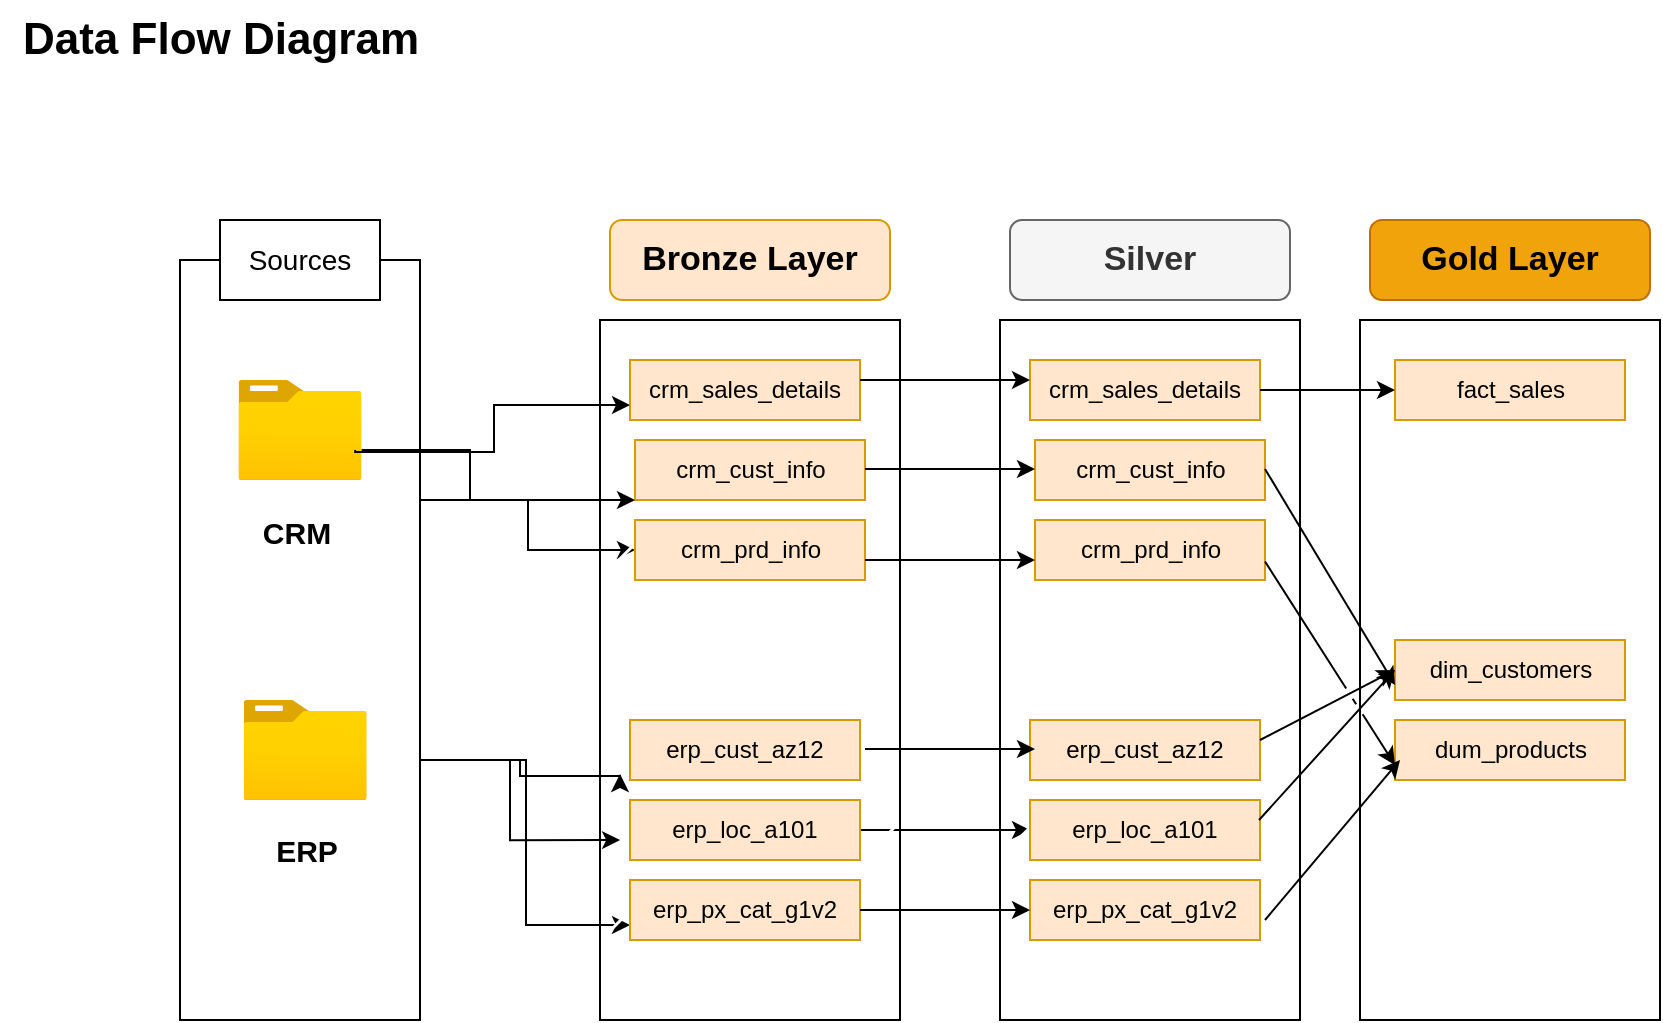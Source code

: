 <mxfile version="28.0.6">
  <diagram name="Page-1" id="2FesbV6zEZ9_qCbm1HIv">
    <mxGraphModel dx="1862" dy="611" grid="1" gridSize="10" guides="1" tooltips="1" connect="1" arrows="1" fold="1" page="1" pageScale="1" pageWidth="850" pageHeight="1100" math="0" shadow="0">
      <root>
        <mxCell id="0" />
        <mxCell id="1" parent="0" />
        <mxCell id="LJEOGwXwT4UPgSvLx7i_-30" value="" style="edgeStyle=orthogonalEdgeStyle;rounded=0;orthogonalLoop=1;jettySize=auto;html=1;" parent="1" source="LJEOGwXwT4UPgSvLx7i_-1" target="LJEOGwXwT4UPgSvLx7i_-14" edge="1">
          <mxGeometry relative="1" as="geometry">
            <Array as="points">
              <mxPoint x="154" y="250" />
              <mxPoint x="154" y="275" />
            </Array>
          </mxGeometry>
        </mxCell>
        <mxCell id="LJEOGwXwT4UPgSvLx7i_-34" style="edgeStyle=orthogonalEdgeStyle;rounded=0;orthogonalLoop=1;jettySize=auto;html=1;entryX=0;entryY=0.75;entryDx=0;entryDy=0;" parent="1" source="LJEOGwXwT4UPgSvLx7i_-1" target="LJEOGwXwT4UPgSvLx7i_-17" edge="1">
          <mxGeometry relative="1" as="geometry">
            <Array as="points">
              <mxPoint x="153" y="380" />
              <mxPoint x="153" y="463" />
            </Array>
          </mxGeometry>
        </mxCell>
        <mxCell id="LJEOGwXwT4UPgSvLx7i_-1" value="" style="rounded=0;whiteSpace=wrap;html=1;" parent="1" vertex="1">
          <mxGeometry x="-20" y="130" width="120" height="380" as="geometry" />
        </mxCell>
        <mxCell id="LJEOGwXwT4UPgSvLx7i_-2" value="&lt;font style=&quot;font-size: 14px;&quot;&gt;Sources&lt;/font&gt;" style="rounded=0;whiteSpace=wrap;html=1;" parent="1" vertex="1">
          <mxGeometry y="110" width="80" height="40" as="geometry" />
        </mxCell>
        <mxCell id="LJEOGwXwT4UPgSvLx7i_-3" value="&lt;b&gt;&lt;font style=&quot;font-size: 22px;&quot;&gt;Data Flow Diagram&lt;/font&gt;&lt;/b&gt;" style="text;html=1;align=center;verticalAlign=middle;resizable=0;points=[];autosize=1;strokeColor=none;fillColor=none;" parent="1" vertex="1">
          <mxGeometry x="-110" width="220" height="40" as="geometry" />
        </mxCell>
        <mxCell id="LJEOGwXwT4UPgSvLx7i_-4" value="" style="image;aspect=fixed;html=1;points=[];align=center;fontSize=12;image=img/lib/azure2/general/Folder_Blank.svg;" parent="1" vertex="1">
          <mxGeometry x="9.19" y="190" width="61.61" height="50" as="geometry" />
        </mxCell>
        <mxCell id="LJEOGwXwT4UPgSvLx7i_-5" value="CRM&lt;div&gt;&lt;br&gt;&lt;/div&gt;" style="text;html=1;align=center;verticalAlign=middle;resizable=0;points=[];autosize=1;strokeColor=none;fillColor=none;fontStyle=1;fontSize=15;" parent="1" vertex="1">
          <mxGeometry x="7.58" y="250" width="60" height="50" as="geometry" />
        </mxCell>
        <mxCell id="LJEOGwXwT4UPgSvLx7i_-6" value="" style="image;aspect=fixed;html=1;points=[];align=center;fontSize=12;image=img/lib/azure2/general/Folder_Blank.svg;" parent="1" vertex="1">
          <mxGeometry x="11.77" y="350" width="61.61" height="50" as="geometry" />
        </mxCell>
        <mxCell id="LJEOGwXwT4UPgSvLx7i_-7" value="ERP" style="text;html=1;align=center;verticalAlign=middle;resizable=0;points=[];autosize=1;strokeColor=none;fillColor=none;fontStyle=1;fontSize=15;" parent="1" vertex="1">
          <mxGeometry x="17.58" y="410" width="50" height="30" as="geometry" />
        </mxCell>
        <mxCell id="DKBNGF3UreLML3iBEVb3-19" style="edgeStyle=orthogonalEdgeStyle;rounded=0;orthogonalLoop=1;jettySize=auto;html=1;" parent="1" source="LJEOGwXwT4UPgSvLx7i_-16" target="DKBNGF3UreLML3iBEVb3-13" edge="1">
          <mxGeometry relative="1" as="geometry" />
        </mxCell>
        <mxCell id="LJEOGwXwT4UPgSvLx7i_-8" value="" style="rounded=0;whiteSpace=wrap;html=1;fillStyle=hatch;" parent="1" vertex="1">
          <mxGeometry x="190" y="160" width="150" height="350" as="geometry" />
        </mxCell>
        <mxCell id="LJEOGwXwT4UPgSvLx7i_-10" value="&lt;b&gt;&lt;font style=&quot;font-size: 17px;&quot;&gt;Bronze Layer&lt;/font&gt;&lt;/b&gt;" style="rounded=1;whiteSpace=wrap;html=1;fillColor=#ffe6cc;strokeColor=#d79b00;" parent="1" vertex="1">
          <mxGeometry x="195" y="110" width="140" height="40" as="geometry" />
        </mxCell>
        <mxCell id="LJEOGwXwT4UPgSvLx7i_-11" value="crm_sales_details" style="rounded=0;whiteSpace=wrap;html=1;fillColor=#ffe6cc;strokeColor=#d79b00;" parent="1" vertex="1">
          <mxGeometry x="205" y="180" width="115" height="30" as="geometry" />
        </mxCell>
        <mxCell id="LJEOGwXwT4UPgSvLx7i_-13" value="crm_cust_info" style="rounded=0;whiteSpace=wrap;html=1;fillColor=#ffe6cc;strokeColor=#d79b00;" parent="1" vertex="1">
          <mxGeometry x="207.5" y="220" width="115" height="30" as="geometry" />
        </mxCell>
        <mxCell id="LJEOGwXwT4UPgSvLx7i_-14" value="crm_prd_info" style="rounded=0;whiteSpace=wrap;html=1;fillColor=#ffe6cc;strokeColor=#d79b00;" parent="1" vertex="1">
          <mxGeometry x="207.5" y="260" width="115" height="30" as="geometry" />
        </mxCell>
        <mxCell id="LJEOGwXwT4UPgSvLx7i_-15" value="erp_cust_az12" style="rounded=0;whiteSpace=wrap;html=1;fillColor=#ffe6cc;strokeColor=#d79b00;" parent="1" vertex="1">
          <mxGeometry x="205" y="360" width="115" height="30" as="geometry" />
        </mxCell>
        <mxCell id="LJEOGwXwT4UPgSvLx7i_-16" value="erp_loc_a101" style="rounded=0;whiteSpace=wrap;html=1;fillColor=#ffe6cc;strokeColor=#d79b00;" parent="1" vertex="1">
          <mxGeometry x="205" y="400" width="115" height="30" as="geometry" />
        </mxCell>
        <mxCell id="LJEOGwXwT4UPgSvLx7i_-17" value="erp_px_cat_g1v2" style="rounded=0;whiteSpace=wrap;html=1;fillColor=#ffe6cc;strokeColor=#d79b00;" parent="1" vertex="1">
          <mxGeometry x="205" y="440" width="115" height="30" as="geometry" />
        </mxCell>
        <mxCell id="LJEOGwXwT4UPgSvLx7i_-27" value="" style="edgeStyle=orthogonalEdgeStyle;rounded=0;orthogonalLoop=1;jettySize=auto;html=1;entryX=0;entryY=0.75;entryDx=0;entryDy=0;" parent="1" target="LJEOGwXwT4UPgSvLx7i_-11" edge="1">
          <mxGeometry relative="1" as="geometry">
            <mxPoint x="67.58" y="225" as="sourcePoint" />
            <mxPoint x="175.58" y="180" as="targetPoint" />
            <Array as="points">
              <mxPoint x="137" y="226" />
              <mxPoint x="137" y="203" />
            </Array>
          </mxGeometry>
        </mxCell>
        <mxCell id="LJEOGwXwT4UPgSvLx7i_-31" value="" style="edgeStyle=orthogonalEdgeStyle;rounded=0;orthogonalLoop=1;jettySize=auto;html=1;entryX=0;entryY=1;entryDx=0;entryDy=0;" parent="1" target="LJEOGwXwT4UPgSvLx7i_-13" edge="1">
          <mxGeometry relative="1" as="geometry">
            <mxPoint x="70.8" y="225" as="sourcePoint" />
            <mxPoint x="178.8" y="250" as="targetPoint" />
            <Array as="points">
              <mxPoint x="125" y="225" />
              <mxPoint x="125" y="250" />
            </Array>
          </mxGeometry>
        </mxCell>
        <mxCell id="LJEOGwXwT4UPgSvLx7i_-33" style="edgeStyle=orthogonalEdgeStyle;rounded=0;orthogonalLoop=1;jettySize=auto;html=1;entryX=0.067;entryY=0.743;entryDx=0;entryDy=0;entryPerimeter=0;" parent="1" source="LJEOGwXwT4UPgSvLx7i_-1" target="LJEOGwXwT4UPgSvLx7i_-8" edge="1">
          <mxGeometry relative="1" as="geometry">
            <Array as="points">
              <mxPoint x="145" y="380" />
              <mxPoint x="145" y="420" />
            </Array>
          </mxGeometry>
        </mxCell>
        <mxCell id="LJEOGwXwT4UPgSvLx7i_-35" style="edgeStyle=orthogonalEdgeStyle;rounded=0;orthogonalLoop=1;jettySize=auto;html=1;" parent="1" source="LJEOGwXwT4UPgSvLx7i_-1" edge="1">
          <mxGeometry relative="1" as="geometry">
            <mxPoint x="200" y="387" as="targetPoint" />
            <Array as="points">
              <mxPoint x="150" y="380" />
              <mxPoint x="150" y="388" />
              <mxPoint x="200" y="388" />
            </Array>
          </mxGeometry>
        </mxCell>
        <mxCell id="DKBNGF3UreLML3iBEVb3-7" value="" style="rounded=0;whiteSpace=wrap;html=1;fillStyle=hatch;" parent="1" vertex="1">
          <mxGeometry x="390" y="160" width="150" height="350" as="geometry" />
        </mxCell>
        <mxCell id="DKBNGF3UreLML3iBEVb3-8" value="&lt;b&gt;&lt;font style=&quot;font-size: 17px;&quot;&gt;Silver&lt;/font&gt;&lt;/b&gt;" style="rounded=1;whiteSpace=wrap;html=1;fillColor=#f5f5f5;strokeColor=#666666;fontColor=#333333;" parent="1" vertex="1">
          <mxGeometry x="395" y="110" width="140" height="40" as="geometry" />
        </mxCell>
        <mxCell id="DKBNGF3UreLML3iBEVb3-9" value="crm_sales_details" style="rounded=0;whiteSpace=wrap;html=1;fillColor=#ffe6cc;strokeColor=#d79b00;" parent="1" vertex="1">
          <mxGeometry x="405" y="180" width="115" height="30" as="geometry" />
        </mxCell>
        <mxCell id="DKBNGF3UreLML3iBEVb3-10" value="crm_cust_info" style="rounded=0;whiteSpace=wrap;html=1;fillColor=#ffe6cc;strokeColor=#d79b00;" parent="1" vertex="1">
          <mxGeometry x="407.5" y="220" width="115" height="30" as="geometry" />
        </mxCell>
        <mxCell id="DKBNGF3UreLML3iBEVb3-11" value="crm_prd_info" style="rounded=0;whiteSpace=wrap;html=1;fillColor=#ffe6cc;strokeColor=#d79b00;" parent="1" vertex="1">
          <mxGeometry x="407.5" y="260" width="115" height="30" as="geometry" />
        </mxCell>
        <mxCell id="DKBNGF3UreLML3iBEVb3-12" value="erp_cust_az12" style="rounded=0;whiteSpace=wrap;html=1;fillColor=#ffe6cc;strokeColor=#d79b00;" parent="1" vertex="1">
          <mxGeometry x="405" y="360" width="115" height="30" as="geometry" />
        </mxCell>
        <mxCell id="DKBNGF3UreLML3iBEVb3-13" value="erp_loc_a101" style="rounded=0;whiteSpace=wrap;html=1;fillColor=#ffe6cc;strokeColor=#d79b00;" parent="1" vertex="1">
          <mxGeometry x="405" y="400" width="115" height="30" as="geometry" />
        </mxCell>
        <mxCell id="DKBNGF3UreLML3iBEVb3-14" value="erp_px_cat_g1v2" style="rounded=0;whiteSpace=wrap;html=1;fillColor=#ffe6cc;strokeColor=#d79b00;" parent="1" vertex="1">
          <mxGeometry x="405" y="440" width="115" height="30" as="geometry" />
        </mxCell>
        <mxCell id="DKBNGF3UreLML3iBEVb3-20" style="edgeStyle=orthogonalEdgeStyle;rounded=0;orthogonalLoop=1;jettySize=auto;html=1;entryX=0;entryY=0.5;entryDx=0;entryDy=0;" parent="1" source="LJEOGwXwT4UPgSvLx7i_-17" target="DKBNGF3UreLML3iBEVb3-14" edge="1">
          <mxGeometry relative="1" as="geometry">
            <mxPoint x="330" y="460" as="sourcePoint" />
            <mxPoint x="395" y="460" as="targetPoint" />
          </mxGeometry>
        </mxCell>
        <mxCell id="DKBNGF3UreLML3iBEVb3-21" style="edgeStyle=orthogonalEdgeStyle;rounded=0;orthogonalLoop=1;jettySize=auto;html=1;" parent="1" edge="1">
          <mxGeometry relative="1" as="geometry">
            <mxPoint x="322.5" y="374.5" as="sourcePoint" />
            <mxPoint x="407.5" y="374.5" as="targetPoint" />
          </mxGeometry>
        </mxCell>
        <mxCell id="DKBNGF3UreLML3iBEVb3-22" style="edgeStyle=orthogonalEdgeStyle;rounded=0;orthogonalLoop=1;jettySize=auto;html=1;" parent="1" edge="1">
          <mxGeometry relative="1" as="geometry">
            <mxPoint x="322.5" y="280" as="sourcePoint" />
            <mxPoint x="407.5" y="280" as="targetPoint" />
          </mxGeometry>
        </mxCell>
        <mxCell id="DKBNGF3UreLML3iBEVb3-23" style="edgeStyle=orthogonalEdgeStyle;rounded=0;orthogonalLoop=1;jettySize=auto;html=1;" parent="1" edge="1">
          <mxGeometry relative="1" as="geometry">
            <mxPoint x="320" y="190" as="sourcePoint" />
            <mxPoint x="405" y="190" as="targetPoint" />
          </mxGeometry>
        </mxCell>
        <mxCell id="DKBNGF3UreLML3iBEVb3-24" style="edgeStyle=orthogonalEdgeStyle;rounded=0;orthogonalLoop=1;jettySize=auto;html=1;" parent="1" edge="1">
          <mxGeometry relative="1" as="geometry">
            <mxPoint x="322.5" y="234.5" as="sourcePoint" />
            <mxPoint x="407.5" y="234.5" as="targetPoint" />
          </mxGeometry>
        </mxCell>
        <mxCell id="kHMIt7QvWTIEkVXu5KR9-1" value="" style="rounded=0;whiteSpace=wrap;html=1;fillStyle=hatch;" vertex="1" parent="1">
          <mxGeometry x="570" y="160" width="150" height="350" as="geometry" />
        </mxCell>
        <mxCell id="kHMIt7QvWTIEkVXu5KR9-2" value="&lt;span style=&quot;font-size: 17px;&quot;&gt;&lt;b&gt;Gold Layer&lt;/b&gt;&lt;/span&gt;" style="rounded=1;whiteSpace=wrap;html=1;fillColor=#f0a30a;strokeColor=#BD7000;fontColor=#000000;" vertex="1" parent="1">
          <mxGeometry x="575" y="110" width="140" height="40" as="geometry" />
        </mxCell>
        <mxCell id="kHMIt7QvWTIEkVXu5KR9-3" value="fact_sales" style="rounded=0;whiteSpace=wrap;html=1;fillColor=#ffe6cc;strokeColor=#d79b00;" vertex="1" parent="1">
          <mxGeometry x="587.5" y="180" width="115" height="30" as="geometry" />
        </mxCell>
        <mxCell id="kHMIt7QvWTIEkVXu5KR9-4" value="dum_products" style="rounded=0;whiteSpace=wrap;html=1;fillColor=#ffe6cc;strokeColor=#d79b00;" vertex="1" parent="1">
          <mxGeometry x="587.5" y="360" width="115" height="30" as="geometry" />
        </mxCell>
        <mxCell id="kHMIt7QvWTIEkVXu5KR9-5" value="dim_customers" style="rounded=0;whiteSpace=wrap;html=1;fillColor=#ffe6cc;strokeColor=#d79b00;" vertex="1" parent="1">
          <mxGeometry x="587.5" y="320" width="115" height="30" as="geometry" />
        </mxCell>
        <mxCell id="kHMIt7QvWTIEkVXu5KR9-9" value="" style="endArrow=classic;html=1;rounded=0;exitX=1;exitY=0.5;exitDx=0;exitDy=0;" edge="1" parent="1" source="DKBNGF3UreLML3iBEVb3-9" target="kHMIt7QvWTIEkVXu5KR9-3">
          <mxGeometry width="50" height="50" relative="1" as="geometry">
            <mxPoint x="540" y="300" as="sourcePoint" />
            <mxPoint x="590" y="250" as="targetPoint" />
          </mxGeometry>
        </mxCell>
        <mxCell id="kHMIt7QvWTIEkVXu5KR9-11" value="" style="endArrow=classic;html=1;rounded=0;exitX=1;exitY=0.5;exitDx=0;exitDy=0;entryX=0;entryY=0.75;entryDx=0;entryDy=0;jumpStyle=gap;" edge="1" parent="1" target="kHMIt7QvWTIEkVXu5KR9-5">
          <mxGeometry width="50" height="50" relative="1" as="geometry">
            <mxPoint x="522.5" y="234.5" as="sourcePoint" />
            <mxPoint x="590.5" y="234.5" as="targetPoint" />
          </mxGeometry>
        </mxCell>
        <mxCell id="kHMIt7QvWTIEkVXu5KR9-12" value="" style="endArrow=classic;html=1;rounded=0;exitX=1;exitY=0.5;exitDx=0;exitDy=0;entryX=0;entryY=0.5;entryDx=0;entryDy=0;jumpStyle=gap;" edge="1" parent="1" target="kHMIt7QvWTIEkVXu5KR9-5">
          <mxGeometry width="50" height="50" relative="1" as="geometry">
            <mxPoint x="520" y="370" as="sourcePoint" />
            <mxPoint x="585.5" y="478.5" as="targetPoint" />
          </mxGeometry>
        </mxCell>
        <mxCell id="kHMIt7QvWTIEkVXu5KR9-13" value="" style="endArrow=classic;html=1;rounded=0;exitX=1;exitY=0.5;exitDx=0;exitDy=0;entryX=0;entryY=0.5;entryDx=0;entryDy=0;jumpStyle=gap;" edge="1" parent="1" target="kHMIt7QvWTIEkVXu5KR9-5">
          <mxGeometry width="50" height="50" relative="1" as="geometry">
            <mxPoint x="519.5" y="410" as="sourcePoint" />
            <mxPoint x="587.5" y="375" as="targetPoint" />
          </mxGeometry>
        </mxCell>
        <mxCell id="kHMIt7QvWTIEkVXu5KR9-14" value="" style="endArrow=classic;html=1;rounded=0;exitX=1;exitY=0.5;exitDx=0;exitDy=0;entryX=0;entryY=0.75;entryDx=0;entryDy=0;jumpStyle=gap;" edge="1" parent="1" target="kHMIt7QvWTIEkVXu5KR9-4">
          <mxGeometry width="50" height="50" relative="1" as="geometry">
            <mxPoint x="522.5" y="280.75" as="sourcePoint" />
            <mxPoint x="588" y="389.25" as="targetPoint" />
          </mxGeometry>
        </mxCell>
        <mxCell id="kHMIt7QvWTIEkVXu5KR9-15" value="" style="endArrow=classic;html=1;rounded=0;exitX=1;exitY=0.5;exitDx=0;exitDy=0;jumpStyle=gap;" edge="1" parent="1">
          <mxGeometry width="50" height="50" relative="1" as="geometry">
            <mxPoint x="522.5" y="460" as="sourcePoint" />
            <mxPoint x="590" y="380" as="targetPoint" />
          </mxGeometry>
        </mxCell>
      </root>
    </mxGraphModel>
  </diagram>
</mxfile>
